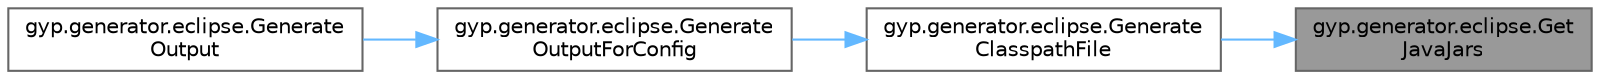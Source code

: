 digraph "gyp.generator.eclipse.GetJavaJars"
{
 // LATEX_PDF_SIZE
  bgcolor="transparent";
  edge [fontname=Helvetica,fontsize=10,labelfontname=Helvetica,labelfontsize=10];
  node [fontname=Helvetica,fontsize=10,shape=box,height=0.2,width=0.4];
  rankdir="RL";
  Node1 [id="Node000001",label="gyp.generator.eclipse.Get\lJavaJars",height=0.2,width=0.4,color="gray40", fillcolor="grey60", style="filled", fontcolor="black",tooltip=" "];
  Node1 -> Node2 [id="edge1_Node000001_Node000002",dir="back",color="steelblue1",style="solid",tooltip=" "];
  Node2 [id="Node000002",label="gyp.generator.eclipse.Generate\lClasspathFile",height=0.2,width=0.4,color="grey40", fillcolor="white", style="filled",URL="$namespacegyp_1_1generator_1_1eclipse.html#af3dc5b6cb98116253e3a2f219e3b0143",tooltip=" "];
  Node2 -> Node3 [id="edge2_Node000002_Node000003",dir="back",color="steelblue1",style="solid",tooltip=" "];
  Node3 [id="Node000003",label="gyp.generator.eclipse.Generate\lOutputForConfig",height=0.2,width=0.4,color="grey40", fillcolor="white", style="filled",URL="$namespacegyp_1_1generator_1_1eclipse.html#a95a945d403e410c59893f9b22b4255f2",tooltip=" "];
  Node3 -> Node4 [id="edge3_Node000003_Node000004",dir="back",color="steelblue1",style="solid",tooltip=" "];
  Node4 [id="Node000004",label="gyp.generator.eclipse.Generate\lOutput",height=0.2,width=0.4,color="grey40", fillcolor="white", style="filled",URL="$namespacegyp_1_1generator_1_1eclipse.html#a3aea6ead55d354cce2b82f3244cd3e8a",tooltip=" "];
}

